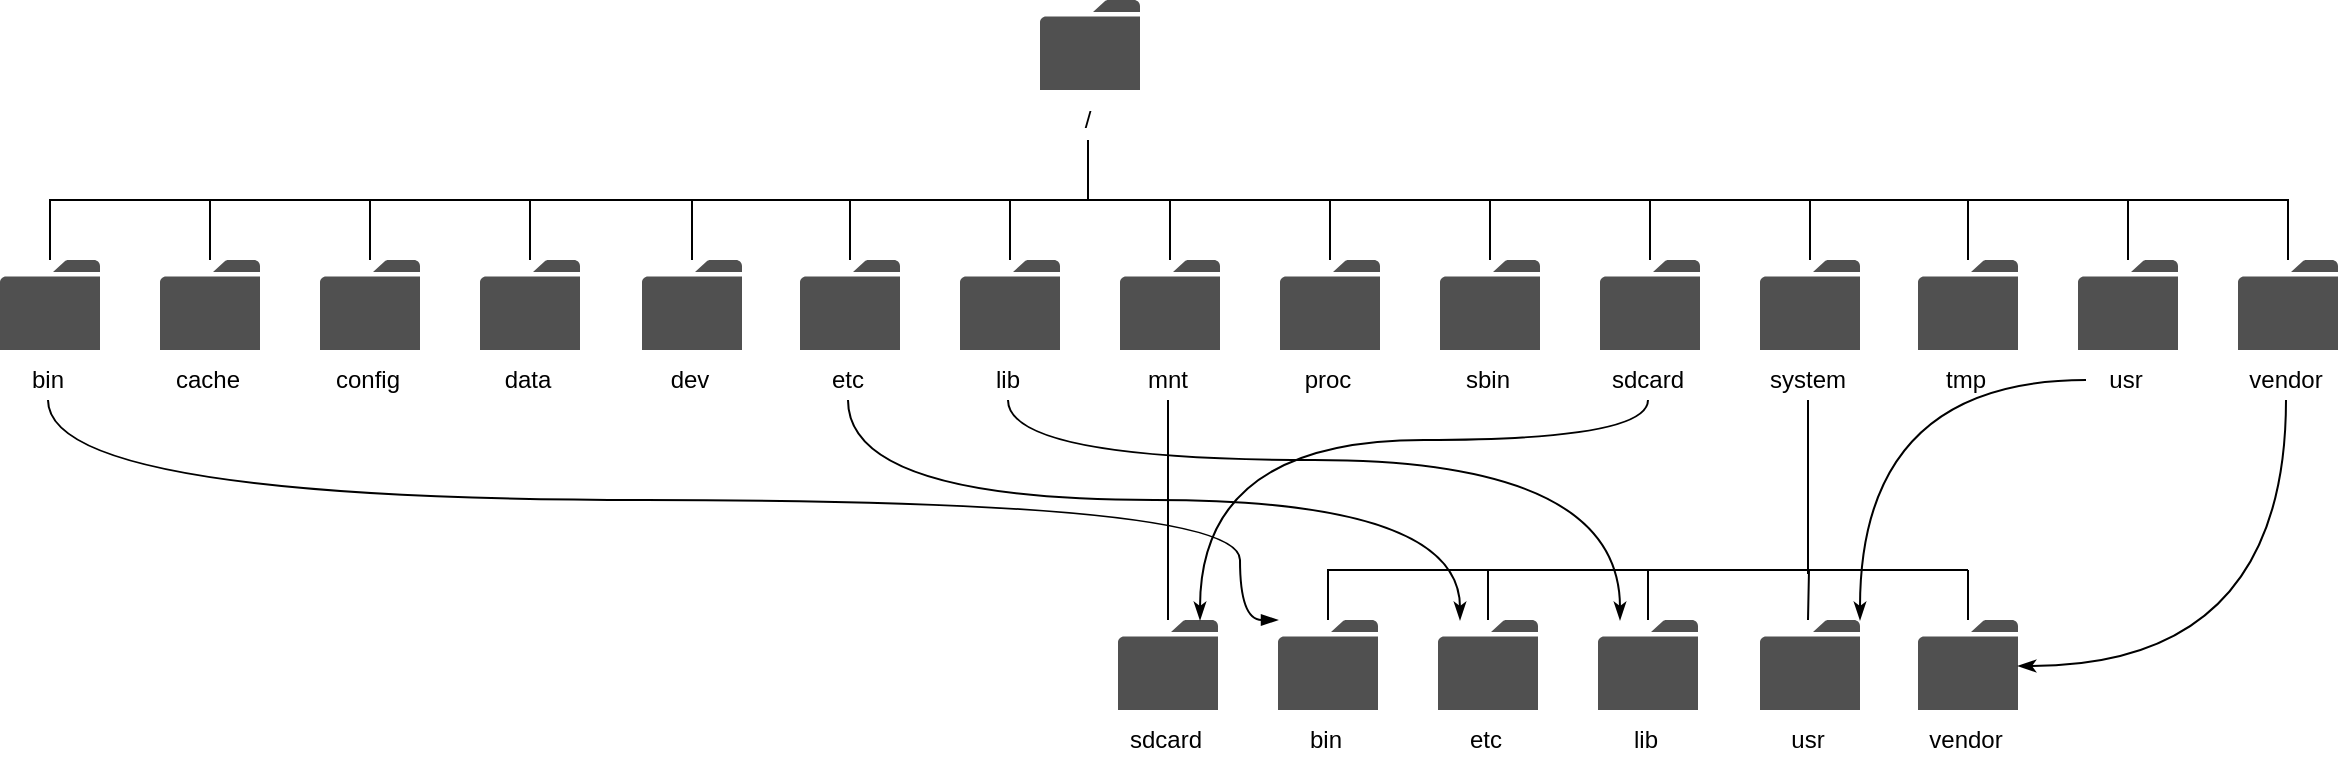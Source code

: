 <mxfile version="14.5.1" type="device"><diagram id="prtHgNgQTEPvFCAcTncT" name="Page-1"><mxGraphModel dx="763" dy="548" grid="1" gridSize="10" guides="1" tooltips="1" connect="1" arrows="1" fold="1" page="1" pageScale="1" pageWidth="1169" pageHeight="827" math="0" shadow="0"><root><mxCell id="0"/><mxCell id="1" parent="0"/><mxCell id="OdhCErMrMggX7O1lkDPk-12" value="" style="group" parent="1" vertex="1" connectable="0"><mxGeometry x="520" y="30" width="50" height="70" as="geometry"/></mxCell><mxCell id="OdhCErMrMggX7O1lkDPk-9" value="" style="pointerEvents=1;shadow=0;dashed=0;html=1;strokeColor=none;fillColor=#505050;labelPosition=center;verticalLabelPosition=bottom;verticalAlign=top;outlineConnect=0;align=center;shape=mxgraph.office.concepts.folder;" parent="OdhCErMrMggX7O1lkDPk-12" vertex="1"><mxGeometry width="50" height="45" as="geometry"/></mxCell><mxCell id="OdhCErMrMggX7O1lkDPk-11" value="/" style="text;html=1;strokeColor=none;fillColor=none;align=center;verticalAlign=middle;whiteSpace=wrap;rounded=0;" parent="OdhCErMrMggX7O1lkDPk-12" vertex="1"><mxGeometry x="4" y="50" width="40" height="20" as="geometry"/></mxCell><mxCell id="OdhCErMrMggX7O1lkDPk-13" value="" style="group" parent="1" vertex="1" connectable="0"><mxGeometry x="1039" y="160" width="50" height="70" as="geometry"/></mxCell><mxCell id="OdhCErMrMggX7O1lkDPk-14" value="" style="pointerEvents=1;shadow=0;dashed=0;html=1;strokeColor=none;fillColor=#505050;labelPosition=center;verticalLabelPosition=bottom;verticalAlign=top;outlineConnect=0;align=center;shape=mxgraph.office.concepts.folder;" parent="OdhCErMrMggX7O1lkDPk-13" vertex="1"><mxGeometry width="50" height="45" as="geometry"/></mxCell><mxCell id="OdhCErMrMggX7O1lkDPk-15" value="usr" style="text;html=1;strokeColor=none;fillColor=none;align=center;verticalAlign=middle;whiteSpace=wrap;rounded=0;" parent="OdhCErMrMggX7O1lkDPk-13" vertex="1"><mxGeometry x="4" y="50" width="40" height="20" as="geometry"/></mxCell><mxCell id="OdhCErMrMggX7O1lkDPk-16" value="" style="group" parent="1" vertex="1" connectable="0"><mxGeometry y="160" width="50" height="70" as="geometry"/></mxCell><mxCell id="OdhCErMrMggX7O1lkDPk-17" value="" style="pointerEvents=1;shadow=0;dashed=0;html=1;strokeColor=none;fillColor=#505050;labelPosition=center;verticalLabelPosition=bottom;verticalAlign=top;outlineConnect=0;align=center;shape=mxgraph.office.concepts.folder;" parent="OdhCErMrMggX7O1lkDPk-16" vertex="1"><mxGeometry width="50" height="45" as="geometry"/></mxCell><mxCell id="OdhCErMrMggX7O1lkDPk-18" value="bin" style="text;html=1;strokeColor=none;fillColor=none;align=center;verticalAlign=middle;whiteSpace=wrap;rounded=0;" parent="OdhCErMrMggX7O1lkDPk-16" vertex="1"><mxGeometry x="4" y="50" width="40" height="20" as="geometry"/></mxCell><mxCell id="OdhCErMrMggX7O1lkDPk-19" value="" style="group" parent="1" vertex="1" connectable="0"><mxGeometry x="959" y="160" width="50" height="70" as="geometry"/></mxCell><mxCell id="OdhCErMrMggX7O1lkDPk-20" value="" style="pointerEvents=1;shadow=0;dashed=0;html=1;strokeColor=none;fillColor=#505050;labelPosition=center;verticalLabelPosition=bottom;verticalAlign=top;outlineConnect=0;align=center;shape=mxgraph.office.concepts.folder;" parent="OdhCErMrMggX7O1lkDPk-19" vertex="1"><mxGeometry width="50" height="45" as="geometry"/></mxCell><mxCell id="OdhCErMrMggX7O1lkDPk-21" value="tmp" style="text;html=1;strokeColor=none;fillColor=none;align=center;verticalAlign=middle;whiteSpace=wrap;rounded=0;" parent="OdhCErMrMggX7O1lkDPk-19" vertex="1"><mxGeometry x="4" y="50" width="40" height="20" as="geometry"/></mxCell><mxCell id="OdhCErMrMggX7O1lkDPk-22" value="" style="group" parent="1" vertex="1" connectable="0"><mxGeometry x="720" y="160" width="50" height="70" as="geometry"/></mxCell><mxCell id="OdhCErMrMggX7O1lkDPk-23" value="" style="pointerEvents=1;shadow=0;dashed=0;html=1;strokeColor=none;fillColor=#505050;labelPosition=center;verticalLabelPosition=bottom;verticalAlign=top;outlineConnect=0;align=center;shape=mxgraph.office.concepts.folder;" parent="OdhCErMrMggX7O1lkDPk-22" vertex="1"><mxGeometry width="50" height="45" as="geometry"/></mxCell><mxCell id="OdhCErMrMggX7O1lkDPk-24" value="sbin" style="text;html=1;strokeColor=none;fillColor=none;align=center;verticalAlign=middle;whiteSpace=wrap;rounded=0;" parent="OdhCErMrMggX7O1lkDPk-22" vertex="1"><mxGeometry x="4" y="50" width="40" height="20" as="geometry"/></mxCell><mxCell id="OdhCErMrMggX7O1lkDPk-25" value="" style="group" parent="1" vertex="1" connectable="0"><mxGeometry x="640" y="160" width="50" height="70" as="geometry"/></mxCell><mxCell id="OdhCErMrMggX7O1lkDPk-26" value="" style="pointerEvents=1;shadow=0;dashed=0;html=1;strokeColor=none;fillColor=#505050;labelPosition=center;verticalLabelPosition=bottom;verticalAlign=top;outlineConnect=0;align=center;shape=mxgraph.office.concepts.folder;" parent="OdhCErMrMggX7O1lkDPk-25" vertex="1"><mxGeometry width="50" height="45" as="geometry"/></mxCell><mxCell id="OdhCErMrMggX7O1lkDPk-27" value="proc" style="text;html=1;strokeColor=none;fillColor=none;align=center;verticalAlign=middle;whiteSpace=wrap;rounded=0;" parent="OdhCErMrMggX7O1lkDPk-25" vertex="1"><mxGeometry x="4" y="50" width="40" height="20" as="geometry"/></mxCell><mxCell id="OdhCErMrMggX7O1lkDPk-28" value="" style="group" parent="1" vertex="1" connectable="0"><mxGeometry x="321" y="160" width="50" height="70" as="geometry"/></mxCell><mxCell id="OdhCErMrMggX7O1lkDPk-29" value="" style="pointerEvents=1;shadow=0;dashed=0;html=1;strokeColor=none;fillColor=#505050;labelPosition=center;verticalLabelPosition=bottom;verticalAlign=top;outlineConnect=0;align=center;shape=mxgraph.office.concepts.folder;" parent="OdhCErMrMggX7O1lkDPk-28" vertex="1"><mxGeometry width="50" height="45" as="geometry"/></mxCell><mxCell id="OdhCErMrMggX7O1lkDPk-30" value="dev" style="text;html=1;strokeColor=none;fillColor=none;align=center;verticalAlign=middle;whiteSpace=wrap;rounded=0;" parent="OdhCErMrMggX7O1lkDPk-28" vertex="1"><mxGeometry x="4" y="50" width="40" height="20" as="geometry"/></mxCell><mxCell id="OdhCErMrMggX7O1lkDPk-31" value="" style="group" parent="1" vertex="1" connectable="0"><mxGeometry x="240" y="160" width="50" height="70" as="geometry"/></mxCell><mxCell id="OdhCErMrMggX7O1lkDPk-32" value="" style="pointerEvents=1;shadow=0;dashed=0;html=1;strokeColor=none;fillColor=#505050;labelPosition=center;verticalLabelPosition=bottom;verticalAlign=top;outlineConnect=0;align=center;shape=mxgraph.office.concepts.folder;" parent="OdhCErMrMggX7O1lkDPk-31" vertex="1"><mxGeometry width="50" height="45" as="geometry"/></mxCell><mxCell id="OdhCErMrMggX7O1lkDPk-33" value="data" style="text;html=1;strokeColor=none;fillColor=none;align=center;verticalAlign=middle;whiteSpace=wrap;rounded=0;" parent="OdhCErMrMggX7O1lkDPk-31" vertex="1"><mxGeometry x="4" y="50" width="40" height="20" as="geometry"/></mxCell><mxCell id="OdhCErMrMggX7O1lkDPk-34" value="" style="group" parent="1" vertex="1" connectable="0"><mxGeometry x="160" y="160" width="50" height="70" as="geometry"/></mxCell><mxCell id="OdhCErMrMggX7O1lkDPk-35" value="" style="pointerEvents=1;shadow=0;dashed=0;html=1;strokeColor=none;fillColor=#505050;labelPosition=center;verticalLabelPosition=bottom;verticalAlign=top;outlineConnect=0;align=center;shape=mxgraph.office.concepts.folder;" parent="OdhCErMrMggX7O1lkDPk-34" vertex="1"><mxGeometry width="50" height="45" as="geometry"/></mxCell><mxCell id="OdhCErMrMggX7O1lkDPk-36" value="config" style="text;html=1;strokeColor=none;fillColor=none;align=center;verticalAlign=middle;whiteSpace=wrap;rounded=0;" parent="OdhCErMrMggX7O1lkDPk-34" vertex="1"><mxGeometry x="4" y="50" width="40" height="20" as="geometry"/></mxCell><mxCell id="OdhCErMrMggX7O1lkDPk-37" value="" style="group" parent="1" vertex="1" connectable="0"><mxGeometry x="80" y="160" width="50" height="70" as="geometry"/></mxCell><mxCell id="OdhCErMrMggX7O1lkDPk-38" value="" style="pointerEvents=1;shadow=0;dashed=0;html=1;strokeColor=none;fillColor=#505050;labelPosition=center;verticalLabelPosition=bottom;verticalAlign=top;outlineConnect=0;align=center;shape=mxgraph.office.concepts.folder;" parent="OdhCErMrMggX7O1lkDPk-37" vertex="1"><mxGeometry width="50" height="45" as="geometry"/></mxCell><mxCell id="OdhCErMrMggX7O1lkDPk-39" value="cache" style="text;html=1;strokeColor=none;fillColor=none;align=center;verticalAlign=middle;whiteSpace=wrap;rounded=0;" parent="OdhCErMrMggX7O1lkDPk-37" vertex="1"><mxGeometry x="4" y="50" width="40" height="20" as="geometry"/></mxCell><mxCell id="OdhCErMrMggX7O1lkDPk-40" value="" style="group" parent="1" vertex="1" connectable="0"><mxGeometry x="1119" y="160" width="50" height="70" as="geometry"/></mxCell><mxCell id="OdhCErMrMggX7O1lkDPk-41" value="" style="pointerEvents=1;shadow=0;dashed=0;html=1;strokeColor=none;fillColor=#505050;labelPosition=center;verticalLabelPosition=bottom;verticalAlign=top;outlineConnect=0;align=center;shape=mxgraph.office.concepts.folder;" parent="OdhCErMrMggX7O1lkDPk-40" vertex="1"><mxGeometry width="50" height="45" as="geometry"/></mxCell><mxCell id="OdhCErMrMggX7O1lkDPk-42" value="vendor" style="text;html=1;strokeColor=none;fillColor=none;align=center;verticalAlign=middle;whiteSpace=wrap;rounded=0;" parent="OdhCErMrMggX7O1lkDPk-40" vertex="1"><mxGeometry x="4" y="50" width="40" height="20" as="geometry"/></mxCell><mxCell id="OdhCErMrMggX7O1lkDPk-47" style="edgeStyle=orthogonalEdgeStyle;rounded=0;orthogonalLoop=1;jettySize=auto;html=1;endArrow=none;endFill=0;" parent="1" source="OdhCErMrMggX7O1lkDPk-46" target="OdhCErMrMggX7O1lkDPk-17" edge="1"><mxGeometry relative="1" as="geometry"/></mxCell><mxCell id="OdhCErMrMggX7O1lkDPk-48" style="edgeStyle=orthogonalEdgeStyle;rounded=0;orthogonalLoop=1;jettySize=auto;html=1;endArrow=none;endFill=0;" parent="1" source="OdhCErMrMggX7O1lkDPk-46" target="OdhCErMrMggX7O1lkDPk-38" edge="1"><mxGeometry relative="1" as="geometry"/></mxCell><mxCell id="OdhCErMrMggX7O1lkDPk-49" style="edgeStyle=orthogonalEdgeStyle;rounded=0;orthogonalLoop=1;jettySize=auto;html=1;endArrow=none;endFill=0;" parent="1" source="OdhCErMrMggX7O1lkDPk-46" target="OdhCErMrMggX7O1lkDPk-35" edge="1"><mxGeometry relative="1" as="geometry"/></mxCell><mxCell id="OdhCErMrMggX7O1lkDPk-50" style="edgeStyle=orthogonalEdgeStyle;rounded=0;orthogonalLoop=1;jettySize=auto;html=1;endArrow=none;endFill=0;" parent="1" source="OdhCErMrMggX7O1lkDPk-46" target="OdhCErMrMggX7O1lkDPk-32" edge="1"><mxGeometry relative="1" as="geometry"/></mxCell><mxCell id="OdhCErMrMggX7O1lkDPk-51" style="edgeStyle=orthogonalEdgeStyle;rounded=0;orthogonalLoop=1;jettySize=auto;html=1;endArrow=none;endFill=0;" parent="1" source="OdhCErMrMggX7O1lkDPk-46" target="OdhCErMrMggX7O1lkDPk-29" edge="1"><mxGeometry relative="1" as="geometry"/></mxCell><mxCell id="OdhCErMrMggX7O1lkDPk-54" style="edgeStyle=orthogonalEdgeStyle;rounded=0;orthogonalLoop=1;jettySize=auto;html=1;endArrow=none;endFill=0;" parent="1" source="OdhCErMrMggX7O1lkDPk-46" target="OdhCErMrMggX7O1lkDPk-20" edge="1"><mxGeometry relative="1" as="geometry"/></mxCell><mxCell id="OdhCErMrMggX7O1lkDPk-55" style="edgeStyle=orthogonalEdgeStyle;rounded=0;orthogonalLoop=1;jettySize=auto;html=1;endArrow=none;endFill=0;" parent="1" source="OdhCErMrMggX7O1lkDPk-46" target="OdhCErMrMggX7O1lkDPk-14" edge="1"><mxGeometry relative="1" as="geometry"/></mxCell><mxCell id="OdhCErMrMggX7O1lkDPk-56" style="edgeStyle=orthogonalEdgeStyle;rounded=0;orthogonalLoop=1;jettySize=auto;html=1;endArrow=none;endFill=0;" parent="1" source="OdhCErMrMggX7O1lkDPk-46" target="OdhCErMrMggX7O1lkDPk-41" edge="1"><mxGeometry relative="1" as="geometry"/></mxCell><mxCell id="_qMxrFZoqkD20HHF2ZMm-28" style="edgeStyle=orthogonalEdgeStyle;rounded=0;orthogonalLoop=1;jettySize=auto;html=1;endArrow=none;endFill=0;" edge="1" parent="1" source="OdhCErMrMggX7O1lkDPk-46" target="_qMxrFZoqkD20HHF2ZMm-3"><mxGeometry relative="1" as="geometry"/></mxCell><mxCell id="_qMxrFZoqkD20HHF2ZMm-29" style="edgeStyle=orthogonalEdgeStyle;rounded=0;orthogonalLoop=1;jettySize=auto;html=1;endArrow=none;endFill=0;" edge="1" parent="1" source="OdhCErMrMggX7O1lkDPk-46" target="_qMxrFZoqkD20HHF2ZMm-6"><mxGeometry relative="1" as="geometry"/></mxCell><mxCell id="_qMxrFZoqkD20HHF2ZMm-30" style="edgeStyle=orthogonalEdgeStyle;rounded=0;orthogonalLoop=1;jettySize=auto;html=1;endArrow=none;endFill=0;" edge="1" parent="1" source="OdhCErMrMggX7O1lkDPk-46" target="_qMxrFZoqkD20HHF2ZMm-10"><mxGeometry relative="1" as="geometry"/></mxCell><mxCell id="_qMxrFZoqkD20HHF2ZMm-31" style="edgeStyle=orthogonalEdgeStyle;rounded=0;orthogonalLoop=1;jettySize=auto;html=1;endArrow=none;endFill=0;" edge="1" parent="1" source="OdhCErMrMggX7O1lkDPk-46" target="OdhCErMrMggX7O1lkDPk-26"><mxGeometry relative="1" as="geometry"><mxPoint x="660" y="150" as="targetPoint"/></mxGeometry></mxCell><mxCell id="_qMxrFZoqkD20HHF2ZMm-32" style="edgeStyle=orthogonalEdgeStyle;rounded=0;orthogonalLoop=1;jettySize=auto;html=1;endArrow=none;endFill=0;" edge="1" parent="1" source="OdhCErMrMggX7O1lkDPk-46" target="_qMxrFZoqkD20HHF2ZMm-13"><mxGeometry relative="1" as="geometry"/></mxCell><mxCell id="_qMxrFZoqkD20HHF2ZMm-33" style="edgeStyle=orthogonalEdgeStyle;rounded=0;orthogonalLoop=1;jettySize=auto;html=1;endArrow=none;endFill=0;" edge="1" parent="1" source="OdhCErMrMggX7O1lkDPk-46" target="_qMxrFZoqkD20HHF2ZMm-16"><mxGeometry relative="1" as="geometry"/></mxCell><mxCell id="OdhCErMrMggX7O1lkDPk-46" value="" style="rounded=0;whiteSpace=wrap;html=1;strokeColor=none;" parent="1" vertex="1"><mxGeometry x="751" y="120" width="39" height="20" as="geometry"/></mxCell><mxCell id="OdhCErMrMggX7O1lkDPk-57" value="" style="endArrow=none;html=1;exitX=0;exitY=0.5;exitDx=0;exitDy=0;entryX=1;entryY=0.5;entryDx=0;entryDy=0;" parent="1" source="OdhCErMrMggX7O1lkDPk-46" target="OdhCErMrMggX7O1lkDPk-46" edge="1"><mxGeometry width="50" height="50" relative="1" as="geometry"><mxPoint x="720" y="160" as="sourcePoint"/><mxPoint x="770" y="130" as="targetPoint"/><Array as="points"><mxPoint x="776" y="130"/></Array></mxGeometry></mxCell><mxCell id="OdhCErMrMggX7O1lkDPk-61" value="" style="endArrow=none;html=1;exitX=0.5;exitY=1;exitDx=0;exitDy=0;" parent="1" source="OdhCErMrMggX7O1lkDPk-11" edge="1"><mxGeometry width="50" height="50" relative="1" as="geometry"><mxPoint x="690" y="180" as="sourcePoint"/><mxPoint x="544" y="130" as="targetPoint"/></mxGeometry></mxCell><mxCell id="OdhCErMrMggX7O1lkDPk-68" value="" style="group" parent="1" vertex="1" connectable="0"><mxGeometry x="719" y="340" width="50" height="70" as="geometry"/></mxCell><mxCell id="OdhCErMrMggX7O1lkDPk-69" value="" style="pointerEvents=1;shadow=0;dashed=0;html=1;strokeColor=none;fillColor=#505050;labelPosition=center;verticalLabelPosition=bottom;verticalAlign=top;outlineConnect=0;align=center;shape=mxgraph.office.concepts.folder;" parent="OdhCErMrMggX7O1lkDPk-68" vertex="1"><mxGeometry width="50" height="45" as="geometry"/></mxCell><mxCell id="OdhCErMrMggX7O1lkDPk-70" value="etc" style="text;html=1;strokeColor=none;fillColor=none;align=center;verticalAlign=middle;whiteSpace=wrap;rounded=0;" parent="OdhCErMrMggX7O1lkDPk-68" vertex="1"><mxGeometry x="4" y="50" width="40" height="20" as="geometry"/></mxCell><mxCell id="OdhCErMrMggX7O1lkDPk-71" value="" style="group" parent="1" vertex="1" connectable="0"><mxGeometry x="639" y="340" width="50" height="70" as="geometry"/></mxCell><mxCell id="OdhCErMrMggX7O1lkDPk-72" value="" style="pointerEvents=1;shadow=0;dashed=0;html=1;strokeColor=none;fillColor=#505050;labelPosition=center;verticalLabelPosition=bottom;verticalAlign=top;outlineConnect=0;align=center;shape=mxgraph.office.concepts.folder;" parent="OdhCErMrMggX7O1lkDPk-71" vertex="1"><mxGeometry width="50" height="45" as="geometry"/></mxCell><mxCell id="OdhCErMrMggX7O1lkDPk-73" value="bin" style="text;html=1;strokeColor=none;fillColor=none;align=center;verticalAlign=middle;whiteSpace=wrap;rounded=0;" parent="OdhCErMrMggX7O1lkDPk-71" vertex="1"><mxGeometry x="4" y="50" width="40" height="20" as="geometry"/></mxCell><mxCell id="OdhCErMrMggX7O1lkDPk-74" value="" style="group" parent="1" vertex="1" connectable="0"><mxGeometry x="959" y="340" width="50" height="70" as="geometry"/></mxCell><mxCell id="OdhCErMrMggX7O1lkDPk-75" value="" style="pointerEvents=1;shadow=0;dashed=0;html=1;strokeColor=none;fillColor=#505050;labelPosition=center;verticalLabelPosition=bottom;verticalAlign=top;outlineConnect=0;align=center;shape=mxgraph.office.concepts.folder;" parent="OdhCErMrMggX7O1lkDPk-74" vertex="1"><mxGeometry width="50" height="45" as="geometry"/></mxCell><mxCell id="OdhCErMrMggX7O1lkDPk-76" value="vendor" style="text;html=1;strokeColor=none;fillColor=none;align=center;verticalAlign=middle;whiteSpace=wrap;rounded=0;" parent="OdhCErMrMggX7O1lkDPk-74" vertex="1"><mxGeometry x="4" y="50" width="40" height="20" as="geometry"/></mxCell><mxCell id="OdhCErMrMggX7O1lkDPk-82" value="" style="group" parent="1" vertex="1" connectable="0"><mxGeometry x="799" y="340" width="50" height="70" as="geometry"/></mxCell><mxCell id="OdhCErMrMggX7O1lkDPk-83" value="" style="pointerEvents=1;shadow=0;dashed=0;html=1;strokeColor=none;fillColor=#505050;labelPosition=center;verticalLabelPosition=bottom;verticalAlign=top;outlineConnect=0;align=center;shape=mxgraph.office.concepts.folder;" parent="OdhCErMrMggX7O1lkDPk-82" vertex="1"><mxGeometry width="50" height="45" as="geometry"/></mxCell><mxCell id="OdhCErMrMggX7O1lkDPk-84" value="lib" style="text;html=1;strokeColor=none;fillColor=none;align=center;verticalAlign=middle;whiteSpace=wrap;rounded=0;" parent="OdhCErMrMggX7O1lkDPk-82" vertex="1"><mxGeometry x="4" y="50" width="40" height="20" as="geometry"/></mxCell><mxCell id="OdhCErMrMggX7O1lkDPk-87" style="edgeStyle=orthogonalEdgeStyle;rounded=0;orthogonalLoop=1;jettySize=auto;html=1;endArrow=none;endFill=0;" parent="1" source="OdhCErMrMggX7O1lkDPk-85" edge="1"><mxGeometry relative="1" as="geometry"><mxPoint x="904" y="340" as="targetPoint"/></mxGeometry></mxCell><mxCell id="OdhCErMrMggX7O1lkDPk-88" style="edgeStyle=orthogonalEdgeStyle;rounded=0;orthogonalLoop=1;jettySize=auto;html=1;endArrow=none;endFill=0;" parent="1" source="OdhCErMrMggX7O1lkDPk-85" target="OdhCErMrMggX7O1lkDPk-83" edge="1"><mxGeometry relative="1" as="geometry"/></mxCell><mxCell id="OdhCErMrMggX7O1lkDPk-89" style="edgeStyle=orthogonalEdgeStyle;rounded=0;orthogonalLoop=1;jettySize=auto;html=1;endArrow=none;endFill=0;" parent="1" source="OdhCErMrMggX7O1lkDPk-85" target="OdhCErMrMggX7O1lkDPk-69" edge="1"><mxGeometry relative="1" as="geometry"/></mxCell><mxCell id="OdhCErMrMggX7O1lkDPk-90" style="edgeStyle=orthogonalEdgeStyle;rounded=0;orthogonalLoop=1;jettySize=auto;html=1;endArrow=none;endFill=0;" parent="1" source="OdhCErMrMggX7O1lkDPk-85" target="OdhCErMrMggX7O1lkDPk-72" edge="1"><mxGeometry relative="1" as="geometry"/></mxCell><mxCell id="OdhCErMrMggX7O1lkDPk-85" value="" style="rounded=0;whiteSpace=wrap;html=1;strokeColor=none;" parent="1" vertex="1"><mxGeometry x="984" y="310" width="19" height="10" as="geometry"/></mxCell><mxCell id="OdhCErMrMggX7O1lkDPk-100" style="edgeStyle=orthogonalEdgeStyle;rounded=0;orthogonalLoop=1;jettySize=auto;html=1;endArrow=blockThin;endFill=1;curved=1;" parent="1" source="OdhCErMrMggX7O1lkDPk-18" target="OdhCErMrMggX7O1lkDPk-72" edge="1"><mxGeometry relative="1" as="geometry"><Array as="points"><mxPoint x="24" y="280"/><mxPoint x="620" y="280"/><mxPoint x="620" y="340"/></Array></mxGeometry></mxCell><mxCell id="_qMxrFZoqkD20HHF2ZMm-2" value="" style="group" vertex="1" connectable="0" parent="1"><mxGeometry x="400" y="160" width="50" height="70" as="geometry"/></mxCell><mxCell id="_qMxrFZoqkD20HHF2ZMm-3" value="" style="pointerEvents=1;shadow=0;dashed=0;html=1;strokeColor=none;fillColor=#505050;labelPosition=center;verticalLabelPosition=bottom;verticalAlign=top;outlineConnect=0;align=center;shape=mxgraph.office.concepts.folder;" vertex="1" parent="_qMxrFZoqkD20HHF2ZMm-2"><mxGeometry width="50" height="45" as="geometry"/></mxCell><mxCell id="_qMxrFZoqkD20HHF2ZMm-4" value="etc" style="text;html=1;strokeColor=none;fillColor=none;align=center;verticalAlign=middle;whiteSpace=wrap;rounded=0;" vertex="1" parent="_qMxrFZoqkD20HHF2ZMm-2"><mxGeometry x="4" y="50" width="40" height="20" as="geometry"/></mxCell><mxCell id="_qMxrFZoqkD20HHF2ZMm-5" value="" style="group" vertex="1" connectable="0" parent="1"><mxGeometry x="480" y="160" width="50" height="70" as="geometry"/></mxCell><mxCell id="_qMxrFZoqkD20HHF2ZMm-6" value="" style="pointerEvents=1;shadow=0;dashed=0;html=1;strokeColor=none;fillColor=#505050;labelPosition=center;verticalLabelPosition=bottom;verticalAlign=top;outlineConnect=0;align=center;shape=mxgraph.office.concepts.folder;" vertex="1" parent="_qMxrFZoqkD20HHF2ZMm-5"><mxGeometry width="50" height="45" as="geometry"/></mxCell><mxCell id="_qMxrFZoqkD20HHF2ZMm-7" value="lib" style="text;html=1;strokeColor=none;fillColor=none;align=center;verticalAlign=middle;whiteSpace=wrap;rounded=0;" vertex="1" parent="_qMxrFZoqkD20HHF2ZMm-5"><mxGeometry x="4" y="50" width="40" height="20" as="geometry"/></mxCell><mxCell id="_qMxrFZoqkD20HHF2ZMm-9" value="" style="group" vertex="1" connectable="0" parent="1"><mxGeometry x="560" y="160" width="50" height="70" as="geometry"/></mxCell><mxCell id="_qMxrFZoqkD20HHF2ZMm-10" value="" style="pointerEvents=1;shadow=0;dashed=0;html=1;strokeColor=none;fillColor=#505050;labelPosition=center;verticalLabelPosition=bottom;verticalAlign=top;outlineConnect=0;align=center;shape=mxgraph.office.concepts.folder;" vertex="1" parent="_qMxrFZoqkD20HHF2ZMm-9"><mxGeometry width="50" height="45" as="geometry"/></mxCell><mxCell id="_qMxrFZoqkD20HHF2ZMm-11" value="mnt" style="text;html=1;strokeColor=none;fillColor=none;align=center;verticalAlign=middle;whiteSpace=wrap;rounded=0;" vertex="1" parent="_qMxrFZoqkD20HHF2ZMm-9"><mxGeometry x="4" y="50" width="40" height="20" as="geometry"/></mxCell><mxCell id="_qMxrFZoqkD20HHF2ZMm-12" value="" style="group" vertex="1" connectable="0" parent="1"><mxGeometry x="800" y="160" width="50" height="70" as="geometry"/></mxCell><mxCell id="_qMxrFZoqkD20HHF2ZMm-13" value="" style="pointerEvents=1;shadow=0;dashed=0;html=1;strokeColor=none;fillColor=#505050;labelPosition=center;verticalLabelPosition=bottom;verticalAlign=top;outlineConnect=0;align=center;shape=mxgraph.office.concepts.folder;" vertex="1" parent="_qMxrFZoqkD20HHF2ZMm-12"><mxGeometry width="50" height="45" as="geometry"/></mxCell><mxCell id="_qMxrFZoqkD20HHF2ZMm-14" value="sdcard" style="text;html=1;strokeColor=none;fillColor=none;align=center;verticalAlign=middle;whiteSpace=wrap;rounded=0;" vertex="1" parent="_qMxrFZoqkD20HHF2ZMm-12"><mxGeometry x="4" y="50" width="40" height="20" as="geometry"/></mxCell><mxCell id="_qMxrFZoqkD20HHF2ZMm-15" value="" style="group" vertex="1" connectable="0" parent="1"><mxGeometry x="880" y="160" width="50" height="70" as="geometry"/></mxCell><mxCell id="_qMxrFZoqkD20HHF2ZMm-16" value="" style="pointerEvents=1;shadow=0;dashed=0;html=1;strokeColor=none;fillColor=#505050;labelPosition=center;verticalLabelPosition=bottom;verticalAlign=top;outlineConnect=0;align=center;shape=mxgraph.office.concepts.folder;" vertex="1" parent="_qMxrFZoqkD20HHF2ZMm-15"><mxGeometry width="50" height="45" as="geometry"/></mxCell><mxCell id="_qMxrFZoqkD20HHF2ZMm-17" value="system" style="text;html=1;strokeColor=none;fillColor=none;align=center;verticalAlign=middle;whiteSpace=wrap;rounded=0;" vertex="1" parent="_qMxrFZoqkD20HHF2ZMm-15"><mxGeometry x="4" y="50" width="40" height="20" as="geometry"/></mxCell><mxCell id="_qMxrFZoqkD20HHF2ZMm-19" value="" style="group" vertex="1" connectable="0" parent="1"><mxGeometry x="880" y="340" width="50" height="70" as="geometry"/></mxCell><mxCell id="_qMxrFZoqkD20HHF2ZMm-20" value="" style="pointerEvents=1;shadow=0;dashed=0;html=1;strokeColor=none;fillColor=#505050;labelPosition=center;verticalLabelPosition=bottom;verticalAlign=top;outlineConnect=0;align=center;shape=mxgraph.office.concepts.folder;" vertex="1" parent="_qMxrFZoqkD20HHF2ZMm-19"><mxGeometry width="50" height="45" as="geometry"/></mxCell><mxCell id="_qMxrFZoqkD20HHF2ZMm-21" value="usr" style="text;html=1;strokeColor=none;fillColor=none;align=center;verticalAlign=middle;whiteSpace=wrap;rounded=0;" vertex="1" parent="_qMxrFZoqkD20HHF2ZMm-19"><mxGeometry x="4" y="50" width="40" height="20" as="geometry"/></mxCell><mxCell id="_qMxrFZoqkD20HHF2ZMm-22" style="edgeStyle=orthogonalEdgeStyle;rounded=0;orthogonalLoop=1;jettySize=auto;html=1;endArrow=none;endFill=0;" edge="1" parent="1" source="_qMxrFZoqkD20HHF2ZMm-17"><mxGeometry relative="1" as="geometry"><mxPoint x="904" y="317" as="targetPoint"/></mxGeometry></mxCell><mxCell id="_qMxrFZoqkD20HHF2ZMm-26" value="" style="endArrow=none;html=1;" edge="1" parent="1" source="OdhCErMrMggX7O1lkDPk-75"><mxGeometry width="50" height="50" relative="1" as="geometry"><mxPoint x="930" y="520" as="sourcePoint"/><mxPoint x="984" y="315" as="targetPoint"/></mxGeometry></mxCell><mxCell id="_qMxrFZoqkD20HHF2ZMm-35" style="edgeStyle=orthogonalEdgeStyle;rounded=0;orthogonalLoop=1;jettySize=auto;html=1;endArrow=none;endFill=0;" edge="1" parent="1" source="OdhCErMrMggX7O1lkDPk-23"><mxGeometry relative="1" as="geometry"><mxPoint x="745" y="130" as="targetPoint"/></mxGeometry></mxCell><mxCell id="_qMxrFZoqkD20HHF2ZMm-36" style="edgeStyle=orthogonalEdgeStyle;rounded=0;orthogonalLoop=1;jettySize=auto;html=1;endArrow=none;endFill=0;" edge="1" parent="1" source="_qMxrFZoqkD20HHF2ZMm-11"><mxGeometry relative="1" as="geometry"><mxPoint x="584" y="340" as="targetPoint"/></mxGeometry></mxCell><mxCell id="_qMxrFZoqkD20HHF2ZMm-37" value="" style="group" vertex="1" connectable="0" parent="1"><mxGeometry x="559" y="340" width="50" height="70" as="geometry"/></mxCell><mxCell id="_qMxrFZoqkD20HHF2ZMm-38" value="" style="pointerEvents=1;shadow=0;dashed=0;html=1;strokeColor=none;fillColor=#505050;labelPosition=center;verticalLabelPosition=bottom;verticalAlign=top;outlineConnect=0;align=center;shape=mxgraph.office.concepts.folder;" vertex="1" parent="_qMxrFZoqkD20HHF2ZMm-37"><mxGeometry width="50" height="45" as="geometry"/></mxCell><mxCell id="_qMxrFZoqkD20HHF2ZMm-39" value="sdcard" style="text;html=1;strokeColor=none;fillColor=none;align=center;verticalAlign=middle;whiteSpace=wrap;rounded=0;" vertex="1" parent="_qMxrFZoqkD20HHF2ZMm-37"><mxGeometry x="4" y="50" width="40" height="20" as="geometry"/></mxCell><mxCell id="_qMxrFZoqkD20HHF2ZMm-40" style="edgeStyle=orthogonalEdgeStyle;rounded=0;orthogonalLoop=1;jettySize=auto;html=1;endArrow=classicThin;endFill=1;curved=1;" edge="1" parent="1" source="_qMxrFZoqkD20HHF2ZMm-14" target="_qMxrFZoqkD20HHF2ZMm-38"><mxGeometry relative="1" as="geometry"><Array as="points"><mxPoint x="824" y="250"/><mxPoint x="600" y="250"/></Array></mxGeometry></mxCell><mxCell id="_qMxrFZoqkD20HHF2ZMm-41" style="edgeStyle=orthogonalEdgeStyle;curved=1;rounded=0;orthogonalLoop=1;jettySize=auto;html=1;endArrow=classicThin;endFill=1;" edge="1" parent="1" source="OdhCErMrMggX7O1lkDPk-15" target="_qMxrFZoqkD20HHF2ZMm-20"><mxGeometry relative="1" as="geometry"><Array as="points"><mxPoint x="930" y="220"/></Array></mxGeometry></mxCell><mxCell id="_qMxrFZoqkD20HHF2ZMm-42" style="edgeStyle=orthogonalEdgeStyle;curved=1;rounded=0;orthogonalLoop=1;jettySize=auto;html=1;endArrow=classicThin;endFill=1;" edge="1" parent="1" source="_qMxrFZoqkD20HHF2ZMm-7" target="OdhCErMrMggX7O1lkDPk-83"><mxGeometry relative="1" as="geometry"><Array as="points"><mxPoint x="504" y="260"/><mxPoint x="810" y="260"/></Array></mxGeometry></mxCell><mxCell id="_qMxrFZoqkD20HHF2ZMm-43" style="edgeStyle=orthogonalEdgeStyle;curved=1;rounded=0;orthogonalLoop=1;jettySize=auto;html=1;endArrow=classicThin;endFill=1;" edge="1" parent="1" source="OdhCErMrMggX7O1lkDPk-42" target="OdhCErMrMggX7O1lkDPk-75"><mxGeometry relative="1" as="geometry"><Array as="points"><mxPoint x="1143" y="363"/></Array></mxGeometry></mxCell><mxCell id="_qMxrFZoqkD20HHF2ZMm-44" style="edgeStyle=orthogonalEdgeStyle;curved=1;rounded=0;orthogonalLoop=1;jettySize=auto;html=1;endArrow=classicThin;endFill=1;" edge="1" parent="1" source="_qMxrFZoqkD20HHF2ZMm-4" target="OdhCErMrMggX7O1lkDPk-69"><mxGeometry relative="1" as="geometry"><Array as="points"><mxPoint x="424" y="280"/><mxPoint x="730" y="280"/></Array></mxGeometry></mxCell></root></mxGraphModel></diagram></mxfile>